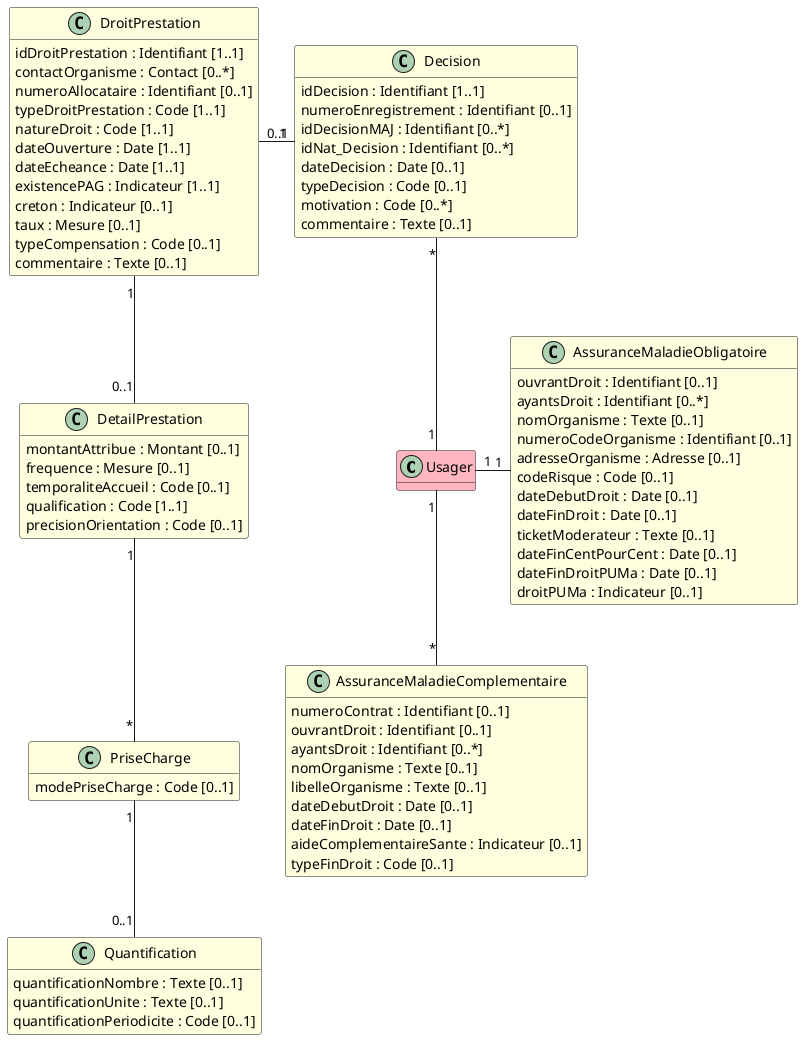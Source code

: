 @startuml

hide empty methods

class Usager #LightPink

class AssuranceMaladieComplementaire #LightYellow {
    numeroContrat : Identifiant [0..1]
    ouvrantDroit : Identifiant [0..1]
    ayantsDroit : Identifiant [0..*]
    nomOrganisme : Texte [0..1]
    libelleOrganisme : Texte [0..1]
    dateDebutDroit : Date [0..1]
    dateFinDroit : Date [0..1]
    aideComplementaireSante : Indicateur [0..1]
    typeFinDroit : Code [0..1]

}

class AssuranceMaladieObligatoire #LightYellow {
    ouvrantDroit : Identifiant [0..1]
    ayantsDroit : Identifiant [0..*]
    nomOrganisme : Texte [0..1]
    numeroCodeOrganisme : Identifiant [0..1]
    adresseOrganisme : Adresse [0..1]
    codeRisque : Code [0..1]
    dateDebutDroit : Date [0..1]
    dateFinDroit : Date [0..1]
    ticketModerateur : Texte [0..1]
    dateFinCentPourCent : Date [0..1]
    dateFinDroitPUMa : Date [0..1]
    droitPUMa : Indicateur [0..1]
}

class Decision #LightYellow {
    idDecision : Identifiant [1..1]
    numeroEnregistrement : Identifiant [0..1]
    idDecisionMAJ : Identifiant [0..*]
    idNat_Decision : Identifiant [0..*]
    dateDecision : Date [0..1]
    typeDecision : Code [0..1]
    motivation : Code [0..*]
    commentaire : Texte [0..1]
}

class DroitPrestation #LightYellow {
    idDroitPrestation : Identifiant [1..1]
    contactOrganisme : Contact [0..*]
    numeroAllocataire : Identifiant [0..1]
    typeDroitPrestation : Code [1..1]
    natureDroit : Code [1..1]
    dateOuverture : Date [1..1]
    dateEcheance : Date [1..1]
    existencePAG : Indicateur [1..1]
    creton : Indicateur [0..1]
    taux : Mesure [0..1] 
    typeCompensation : Code [0..1]
    commentaire : Texte [0..1]
}

class DetailPrestation #LightYellow {
    montantAttribue : Montant [0..1]
    frequence : Mesure [0..1]
    temporaliteAccueil : Code [0..1]
    qualification : Code [1..1]
    precisionOrientation : Code [0..1]
}

class PriseCharge #LightYellow {
    modePriseCharge : Code [0..1]
}

class Quantification #LightYellow {
    quantificationNombre : Texte [0..1]
    quantificationUnite : Texte [0..1]
    quantificationPeriodicite : Code [0..1]
}

Usager "1" -- "*"  AssuranceMaladieComplementaire
Usager "1" - "1" AssuranceMaladieObligatoire
Decision "*" -- "1" Usager
DroitPrestation  "0..1" - "1" Decision
DroitPrestation "1" -- "0..1" DetailPrestation
DetailPrestation "1" -- "*" PriseCharge
PriseCharge "1" -- "0..1" Quantification

@enduml